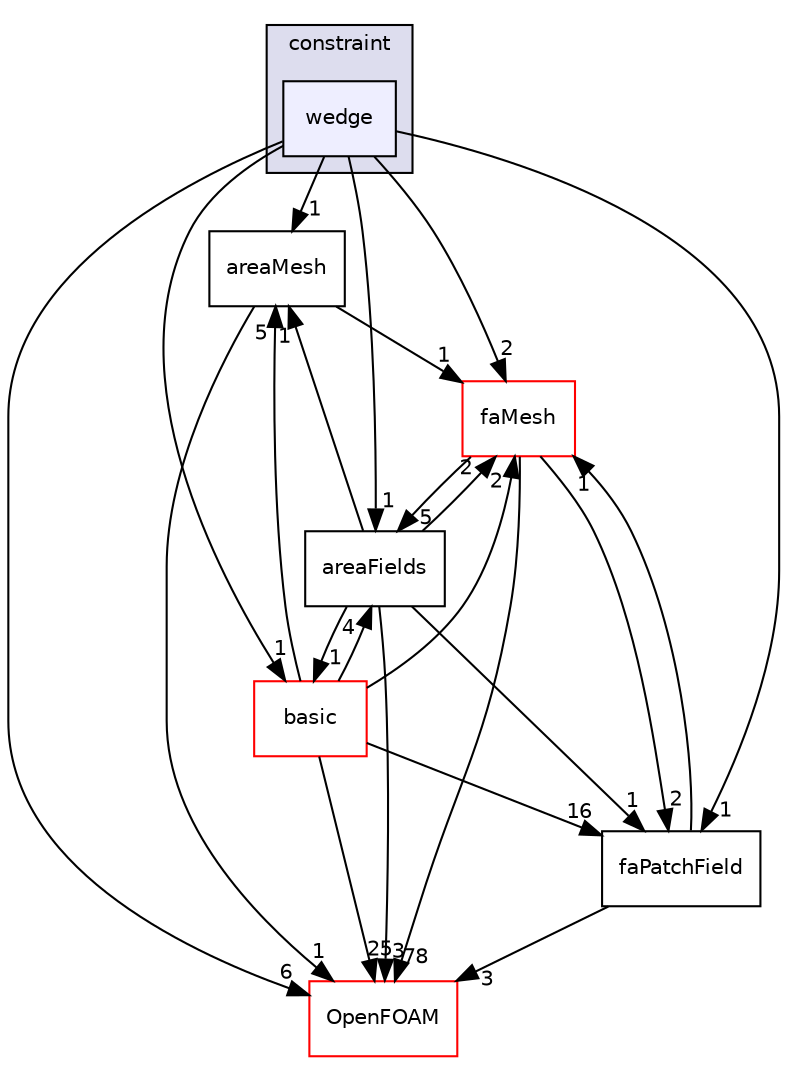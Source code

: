 digraph "src/finiteArea/fields/faPatchFields/constraint/wedge" {
  bgcolor=transparent;
  compound=true
  node [ fontsize="10", fontname="Helvetica"];
  edge [ labelfontsize="10", labelfontname="Helvetica"];
  subgraph clusterdir_38e6e87377e490685541aa483d891142 {
    graph [ bgcolor="#ddddee", pencolor="black", label="constraint" fontname="Helvetica", fontsize="10", URL="dir_38e6e87377e490685541aa483d891142.html"]
  dir_9fc09733c820e3b19ce8a6f655b7e50d [shape=box, label="wedge", style="filled", fillcolor="#eeeeff", pencolor="black", URL="dir_9fc09733c820e3b19ce8a6f655b7e50d.html"];
  }
  dir_aa4bce7a1abbd72ee1f4d02ddf362a3b [shape=box label="areaMesh" URL="dir_aa4bce7a1abbd72ee1f4d02ddf362a3b.html"];
  dir_a3ace091d9f29f1a163e7ddba3bdb43a [shape=box label="basic" color="red" URL="dir_a3ace091d9f29f1a163e7ddba3bdb43a.html"];
  dir_45bb735b99283f509e93082dc5349c43 [shape=box label="faPatchField" URL="dir_45bb735b99283f509e93082dc5349c43.html"];
  dir_daaae48b02afa3c7d2f12c306bc03aaf [shape=box label="areaFields" URL="dir_daaae48b02afa3c7d2f12c306bc03aaf.html"];
  dir_c5473ff19b20e6ec4dfe5c310b3778a8 [shape=box label="OpenFOAM" color="red" URL="dir_c5473ff19b20e6ec4dfe5c310b3778a8.html"];
  dir_f14612db68a06d13a87d37d60dc895d5 [shape=box label="faMesh" color="red" URL="dir_f14612db68a06d13a87d37d60dc895d5.html"];
  dir_aa4bce7a1abbd72ee1f4d02ddf362a3b->dir_c5473ff19b20e6ec4dfe5c310b3778a8 [headlabel="1", labeldistance=1.5 headhref="dir_000714_002151.html"];
  dir_aa4bce7a1abbd72ee1f4d02ddf362a3b->dir_f14612db68a06d13a87d37d60dc895d5 [headlabel="1", labeldistance=1.5 headhref="dir_000714_000719.html"];
  dir_9fc09733c820e3b19ce8a6f655b7e50d->dir_aa4bce7a1abbd72ee1f4d02ddf362a3b [headlabel="1", labeldistance=1.5 headhref="dir_000764_000714.html"];
  dir_9fc09733c820e3b19ce8a6f655b7e50d->dir_a3ace091d9f29f1a163e7ddba3bdb43a [headlabel="1", labeldistance=1.5 headhref="dir_000764_000750.html"];
  dir_9fc09733c820e3b19ce8a6f655b7e50d->dir_45bb735b99283f509e93082dc5349c43 [headlabel="1", labeldistance=1.5 headhref="dir_000764_000771.html"];
  dir_9fc09733c820e3b19ce8a6f655b7e50d->dir_daaae48b02afa3c7d2f12c306bc03aaf [headlabel="1", labeldistance=1.5 headhref="dir_000764_000735.html"];
  dir_9fc09733c820e3b19ce8a6f655b7e50d->dir_c5473ff19b20e6ec4dfe5c310b3778a8 [headlabel="6", labeldistance=1.5 headhref="dir_000764_002151.html"];
  dir_9fc09733c820e3b19ce8a6f655b7e50d->dir_f14612db68a06d13a87d37d60dc895d5 [headlabel="2", labeldistance=1.5 headhref="dir_000764_000719.html"];
  dir_a3ace091d9f29f1a163e7ddba3bdb43a->dir_aa4bce7a1abbd72ee1f4d02ddf362a3b [headlabel="5", labeldistance=1.5 headhref="dir_000750_000714.html"];
  dir_a3ace091d9f29f1a163e7ddba3bdb43a->dir_45bb735b99283f509e93082dc5349c43 [headlabel="16", labeldistance=1.5 headhref="dir_000750_000771.html"];
  dir_a3ace091d9f29f1a163e7ddba3bdb43a->dir_daaae48b02afa3c7d2f12c306bc03aaf [headlabel="4", labeldistance=1.5 headhref="dir_000750_000735.html"];
  dir_a3ace091d9f29f1a163e7ddba3bdb43a->dir_c5473ff19b20e6ec4dfe5c310b3778a8 [headlabel="25", labeldistance=1.5 headhref="dir_000750_002151.html"];
  dir_a3ace091d9f29f1a163e7ddba3bdb43a->dir_f14612db68a06d13a87d37d60dc895d5 [headlabel="2", labeldistance=1.5 headhref="dir_000750_000719.html"];
  dir_45bb735b99283f509e93082dc5349c43->dir_c5473ff19b20e6ec4dfe5c310b3778a8 [headlabel="3", labeldistance=1.5 headhref="dir_000771_002151.html"];
  dir_45bb735b99283f509e93082dc5349c43->dir_f14612db68a06d13a87d37d60dc895d5 [headlabel="1", labeldistance=1.5 headhref="dir_000771_000719.html"];
  dir_daaae48b02afa3c7d2f12c306bc03aaf->dir_aa4bce7a1abbd72ee1f4d02ddf362a3b [headlabel="1", labeldistance=1.5 headhref="dir_000735_000714.html"];
  dir_daaae48b02afa3c7d2f12c306bc03aaf->dir_a3ace091d9f29f1a163e7ddba3bdb43a [headlabel="1", labeldistance=1.5 headhref="dir_000735_000750.html"];
  dir_daaae48b02afa3c7d2f12c306bc03aaf->dir_45bb735b99283f509e93082dc5349c43 [headlabel="1", labeldistance=1.5 headhref="dir_000735_000771.html"];
  dir_daaae48b02afa3c7d2f12c306bc03aaf->dir_c5473ff19b20e6ec4dfe5c310b3778a8 [headlabel="3", labeldistance=1.5 headhref="dir_000735_002151.html"];
  dir_daaae48b02afa3c7d2f12c306bc03aaf->dir_f14612db68a06d13a87d37d60dc895d5 [headlabel="2", labeldistance=1.5 headhref="dir_000735_000719.html"];
  dir_f14612db68a06d13a87d37d60dc895d5->dir_45bb735b99283f509e93082dc5349c43 [headlabel="2", labeldistance=1.5 headhref="dir_000719_000771.html"];
  dir_f14612db68a06d13a87d37d60dc895d5->dir_daaae48b02afa3c7d2f12c306bc03aaf [headlabel="5", labeldistance=1.5 headhref="dir_000719_000735.html"];
  dir_f14612db68a06d13a87d37d60dc895d5->dir_c5473ff19b20e6ec4dfe5c310b3778a8 [headlabel="78", labeldistance=1.5 headhref="dir_000719_002151.html"];
}
